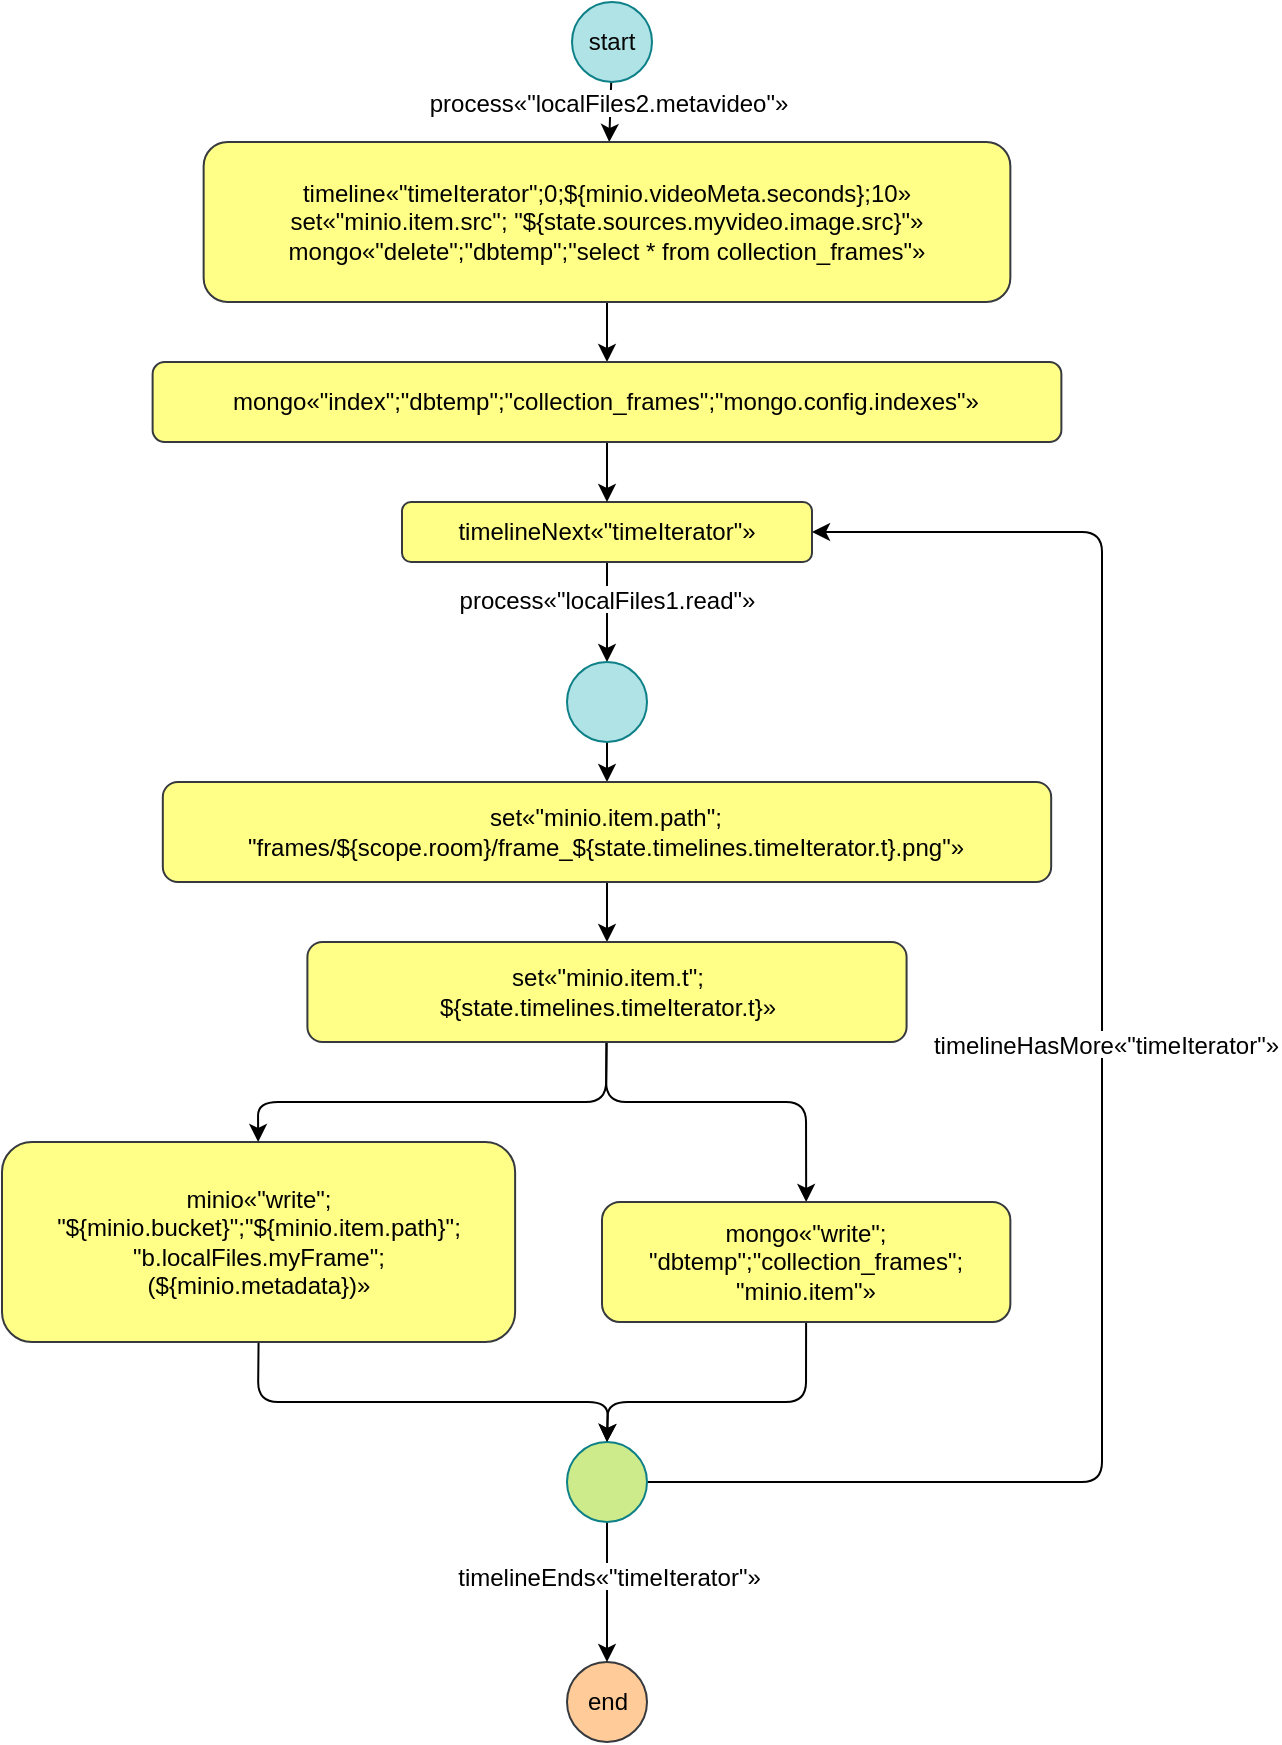 <mxfile>
    <diagram id="y7LyX2alFGtX07KHJ8K6" name="Page-1">
        <mxGraphModel dx="779" dy="422" grid="1" gridSize="10" guides="1" tooltips="1" connect="1" arrows="1" fold="1" page="1" pageScale="1" pageWidth="850" pageHeight="1100" math="0" shadow="0">
            <root>
                <mxCell id="0"/>
                <mxCell id="1" parent="0"/>
                <mxCell id="55" style="edgeStyle=none;html=1;" parent="1" source="2" target="75" edge="1">
                    <mxGeometry relative="1" as="geometry">
                        <mxPoint x="364.995" y="100" as="targetPoint"/>
                    </mxGeometry>
                </mxCell>
                <mxCell id="89" value="process«&quot;localFiles2.metavideo&quot;»" style="edgeLabel;align=center;verticalAlign=middle;resizable=0;points=[];fontSize=12;" parent="55" vertex="1" connectable="0">
                    <mxGeometry x="-0.343" y="-1" relative="1" as="geometry">
                        <mxPoint as="offset"/>
                    </mxGeometry>
                </mxCell>
                <mxCell id="2" value="start" style="ellipse;whiteSpace=wrap;fillColor=#b0e3e6;strokeColor=#0e8088;fontColor=#050505;" parent="1" vertex="1">
                    <mxGeometry x="345" y="10" width="40" height="40" as="geometry"/>
                </mxCell>
                <mxCell id="33" value="end" style="ellipse;whiteSpace=wrap;fillColor=#ffcc99;strokeColor=#36393d;fontColor=#000000;" parent="1" vertex="1">
                    <mxGeometry x="342.5" y="840" width="40" height="40" as="geometry"/>
                </mxCell>
                <mxCell id="77" style="edgeStyle=none;html=1;" parent="1" source="75" target="100" edge="1">
                    <mxGeometry relative="1" as="geometry"/>
                </mxCell>
                <mxCell id="75" value="timeline«&quot;timeIterator&quot;;0;${minio.videoMeta.seconds};10»&#10;set«&quot;minio.item.src&quot;; &quot;${state.sources.myvideo.image.src}&quot;»&#10;mongo«&quot;delete&quot;;&quot;dbtemp&quot;;&quot;select * from collection_frames&quot;»" style="rounded=1;whiteSpace=wrap;fillColor=#ffff88;strokeColor=#36393d;fontColor=#000000;" parent="1" vertex="1">
                    <mxGeometry x="160.82" y="80" width="403.36" height="80" as="geometry"/>
                </mxCell>
                <mxCell id="79" style="edgeStyle=none;html=1;" parent="1" source="76" target="78" edge="1">
                    <mxGeometry relative="1" as="geometry"/>
                </mxCell>
                <mxCell id="80" value="process«&quot;localFiles1.read&quot;»" style="edgeLabel;align=center;verticalAlign=middle;resizable=0;points=[];fontSize=12;" parent="79" vertex="1" connectable="0">
                    <mxGeometry x="-0.271" relative="1" as="geometry">
                        <mxPoint as="offset"/>
                    </mxGeometry>
                </mxCell>
                <mxCell id="76" value="timelineNext«&quot;timeIterator&quot;»" style="rounded=1;whiteSpace=wrap;fillColor=#ffff88;strokeColor=#36393d;fontColor=#000000;" parent="1" vertex="1">
                    <mxGeometry x="260" y="260" width="205" height="30" as="geometry"/>
                </mxCell>
                <mxCell id="82" style="edgeStyle=none;html=1;entryX=0.5;entryY=0;entryDx=0;entryDy=0;fontSize=12;exitX=0.5;exitY=1;exitDx=0;exitDy=0;" parent="1" source="87" target="81" edge="1">
                    <mxGeometry relative="1" as="geometry">
                        <Array as="points">
                            <mxPoint x="188" y="710"/>
                            <mxPoint x="363" y="710"/>
                        </Array>
                    </mxGeometry>
                </mxCell>
                <mxCell id="93" style="edgeStyle=none;html=1;fontSize=12;" parent="1" source="78" target="91" edge="1">
                    <mxGeometry relative="1" as="geometry"/>
                </mxCell>
                <mxCell id="78" value="" style="ellipse;whiteSpace=wrap;html=1;fillColor=#b0e3e6;strokeColor=#0e8088;fontColor=#050505;" parent="1" vertex="1">
                    <mxGeometry x="342.5" y="340" width="40" height="40" as="geometry"/>
                </mxCell>
                <mxCell id="83" style="edgeStyle=none;html=1;fontSize=12;" parent="1" source="81" target="33" edge="1">
                    <mxGeometry relative="1" as="geometry"/>
                </mxCell>
                <mxCell id="84" value="timelineEnds«&quot;timeIterator&quot;»" style="edgeLabel;align=center;verticalAlign=middle;resizable=0;points=[];fontSize=12;" parent="83" vertex="1" connectable="0">
                    <mxGeometry x="-0.242" y="1" relative="1" as="geometry">
                        <mxPoint as="offset"/>
                    </mxGeometry>
                </mxCell>
                <mxCell id="85" style="edgeStyle=none;html=1;entryX=1;entryY=0.5;entryDx=0;entryDy=0;fontSize=12;" parent="1" source="81" target="76" edge="1">
                    <mxGeometry relative="1" as="geometry">
                        <Array as="points">
                            <mxPoint x="610" y="750"/>
                            <mxPoint x="610" y="275"/>
                        </Array>
                    </mxGeometry>
                </mxCell>
                <mxCell id="86" value="timelineHasMore«&quot;timeIterator&quot;»" style="edgeLabel;align=center;verticalAlign=middle;resizable=0;points=[];fontSize=12;" parent="85" vertex="1" connectable="0">
                    <mxGeometry x="0.161" y="-2" relative="1" as="geometry">
                        <mxPoint y="45" as="offset"/>
                    </mxGeometry>
                </mxCell>
                <mxCell id="81" value="" style="ellipse;whiteSpace=wrap;html=1;fillColor=#CDEB8B;strokeColor=#0e8088;fontColor=#050505;" parent="1" vertex="1">
                    <mxGeometry x="342.5" y="730" width="40" height="40" as="geometry"/>
                </mxCell>
                <mxCell id="87" value="minio«&quot;write&quot;;&#10;&quot;${minio.bucket}&quot;;&quot;${minio.item.path}&quot;;&#10;&quot;b.localFiles.myFrame&quot;;&#10;(${minio.metadata})»" style="rounded=1;whiteSpace=wrap;fillColor=#ffff88;strokeColor=#36393d;fontColor=#000000;" parent="1" vertex="1">
                    <mxGeometry x="60" y="580" width="256.56" height="100" as="geometry"/>
                </mxCell>
                <mxCell id="96" style="edgeStyle=none;html=1;fontSize=12;" parent="1" source="91" target="95" edge="1">
                    <mxGeometry relative="1" as="geometry"/>
                </mxCell>
                <mxCell id="91" value="set«&quot;minio.item.path&quot;;&#10;&quot;frames/${scope.room}/frame_${state.timelines.timeIterator.t}.png&quot;»" style="rounded=1;whiteSpace=wrap;fillColor=#ffff88;strokeColor=#36393d;fontColor=#000000;" parent="1" vertex="1">
                    <mxGeometry x="140.41" y="400" width="444.18" height="50" as="geometry"/>
                </mxCell>
                <mxCell id="97" style="edgeStyle=none;html=1;fontSize=12;" parent="1" source="95" target="87" edge="1">
                    <mxGeometry relative="1" as="geometry">
                        <Array as="points">
                            <mxPoint x="362" y="560"/>
                            <mxPoint x="188" y="560"/>
                        </Array>
                    </mxGeometry>
                </mxCell>
                <mxCell id="104" style="edgeStyle=none;html=1;entryX=0.5;entryY=0;entryDx=0;entryDy=0;fontSize=12;" parent="1" source="95" target="103" edge="1">
                    <mxGeometry relative="1" as="geometry">
                        <Array as="points">
                            <mxPoint x="362" y="560"/>
                            <mxPoint x="462" y="560"/>
                        </Array>
                    </mxGeometry>
                </mxCell>
                <mxCell id="95" value="set«&quot;minio.item.t&quot;;&#10;${state.timelines.timeIterator.t}»" style="rounded=1;whiteSpace=wrap;fillColor=#ffff88;strokeColor=#36393d;fontColor=#000000;" parent="1" vertex="1">
                    <mxGeometry x="212.7" y="480" width="299.59" height="50" as="geometry"/>
                </mxCell>
                <mxCell id="102" style="edgeStyle=none;html=1;entryX=0.5;entryY=0;entryDx=0;entryDy=0;fontSize=12;" parent="1" source="100" target="76" edge="1">
                    <mxGeometry relative="1" as="geometry"/>
                </mxCell>
                <mxCell id="100" value="mongo«&quot;index&quot;;&quot;dbtemp&quot;;&quot;collection_frames&quot;;&quot;mongo.config.indexes&quot;»" style="rounded=1;whiteSpace=wrap;fillColor=#ffff88;strokeColor=#36393d;fontColor=#000000;" parent="1" vertex="1">
                    <mxGeometry x="135.31" y="190" width="454.38" height="40" as="geometry"/>
                </mxCell>
                <mxCell id="105" style="edgeStyle=none;html=1;entryX=0.5;entryY=0;entryDx=0;entryDy=0;fontSize=12;" parent="1" source="103" target="81" edge="1">
                    <mxGeometry relative="1" as="geometry">
                        <Array as="points">
                            <mxPoint x="462" y="710"/>
                            <mxPoint x="363" y="710"/>
                        </Array>
                    </mxGeometry>
                </mxCell>
                <mxCell id="103" value="mongo«&quot;write&quot;;&#10;&quot;dbtemp&quot;;&quot;collection_frames&quot;;&#10;&quot;minio.item&quot;»" style="rounded=1;whiteSpace=wrap;fillColor=#ffff88;strokeColor=#36393d;fontColor=#000000;" parent="1" vertex="1">
                    <mxGeometry x="360" y="610" width="204.18" height="60" as="geometry"/>
                </mxCell>
            </root>
        </mxGraphModel>
    </diagram>
</mxfile>